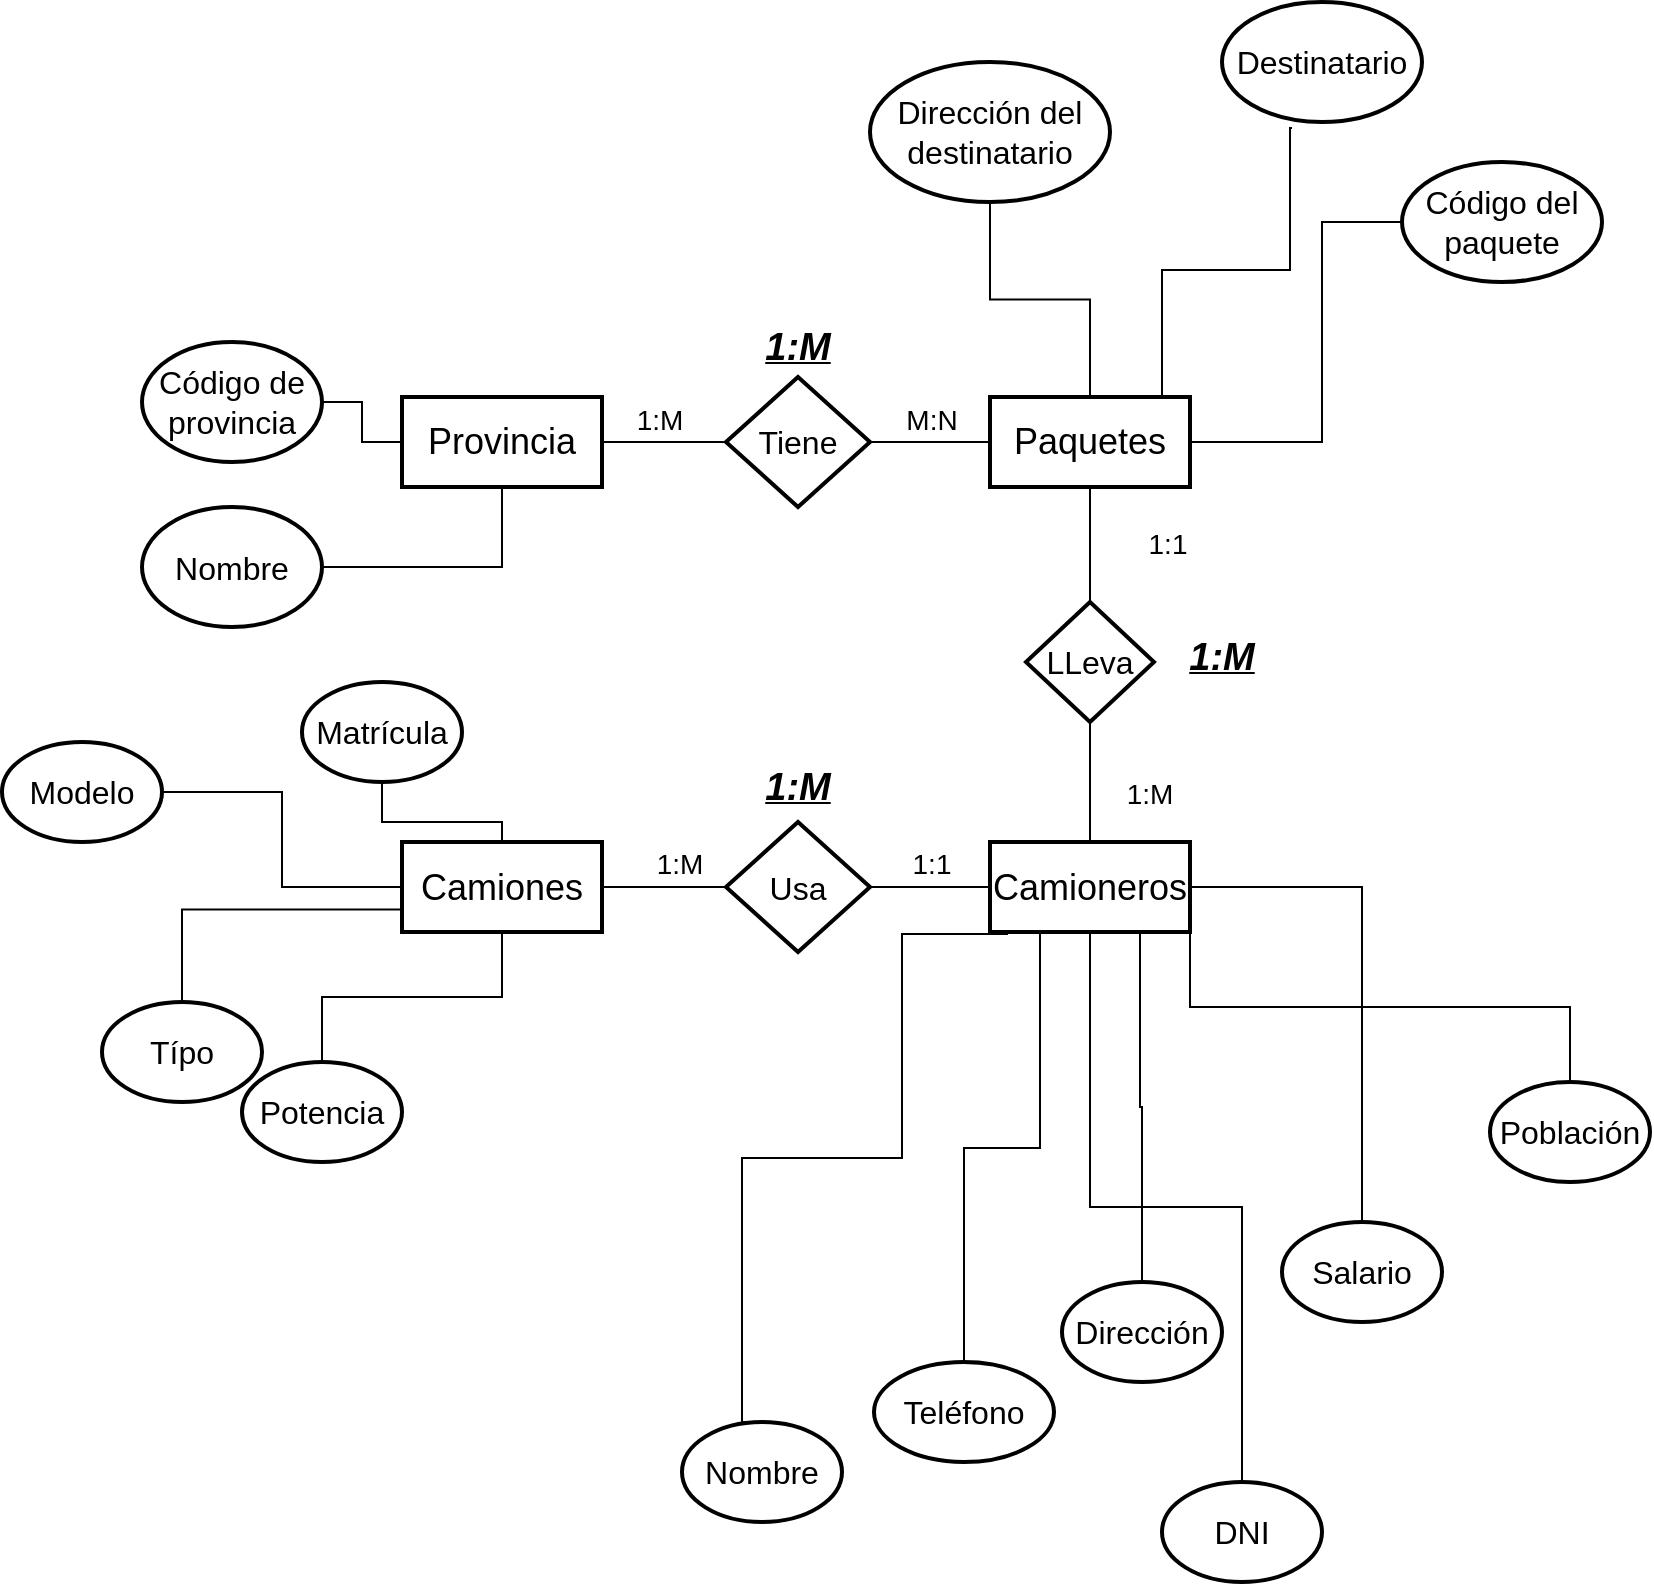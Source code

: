<mxfile version="15.5.9" type="github" pages="2">
  <diagram id="NV33rSX4w5AwB5hAbUp2" name="Page-1">
    <mxGraphModel dx="1691" dy="855" grid="1" gridSize="10" guides="1" tooltips="1" connect="1" arrows="1" fold="1" page="1" pageScale="1" pageWidth="827" pageHeight="1169" math="0" shadow="0">
      <root>
        <mxCell id="0" />
        <mxCell id="1" parent="0" />
        <mxCell id="4YwDPGDmtvdBvPmNs5R9-18" value="Camioneros" style="rounded=0;whiteSpace=wrap;html=1;fontSize=18;strokeWidth=2;" vertex="1" parent="1">
          <mxGeometry x="334" y="440" width="100" height="45" as="geometry" />
        </mxCell>
        <mxCell id="4YwDPGDmtvdBvPmNs5R9-27" value="" style="edgeStyle=orthogonalEdgeStyle;rounded=0;orthogonalLoop=1;jettySize=auto;html=1;fontSize=16;endArrow=none;endFill=0;" edge="1" parent="1" source="4YwDPGDmtvdBvPmNs5R9-19" target="4YwDPGDmtvdBvPmNs5R9-18">
          <mxGeometry relative="1" as="geometry" />
        </mxCell>
        <mxCell id="4YwDPGDmtvdBvPmNs5R9-19" value="DNI" style="ellipse;whiteSpace=wrap;html=1;fontSize=16;strokeWidth=2;" vertex="1" parent="1">
          <mxGeometry x="420" y="760" width="80" height="50" as="geometry" />
        </mxCell>
        <mxCell id="4YwDPGDmtvdBvPmNs5R9-28" value="" style="edgeStyle=orthogonalEdgeStyle;rounded=0;orthogonalLoop=1;jettySize=auto;html=1;fontSize=16;endArrow=none;endFill=0;entryX=0.09;entryY=1.022;entryDx=0;entryDy=0;entryPerimeter=0;exitX=0.5;exitY=0;exitDx=0;exitDy=0;" edge="1" parent="1" source="4YwDPGDmtvdBvPmNs5R9-20" target="4YwDPGDmtvdBvPmNs5R9-18">
          <mxGeometry relative="1" as="geometry">
            <mxPoint x="230" y="710" as="sourcePoint" />
            <mxPoint x="260" y="603" as="targetPoint" />
            <Array as="points">
              <mxPoint x="210" y="598" />
              <mxPoint x="290" y="598" />
              <mxPoint x="290" y="486" />
            </Array>
          </mxGeometry>
        </mxCell>
        <mxCell id="4YwDPGDmtvdBvPmNs5R9-20" value="Nombre" style="ellipse;whiteSpace=wrap;html=1;fontSize=16;strokeWidth=2;" vertex="1" parent="1">
          <mxGeometry x="180" y="730" width="80" height="50" as="geometry" />
        </mxCell>
        <mxCell id="4YwDPGDmtvdBvPmNs5R9-26" value="" style="edgeStyle=orthogonalEdgeStyle;rounded=0;orthogonalLoop=1;jettySize=auto;html=1;fontSize=16;endArrow=none;endFill=0;entryX=0.25;entryY=1;entryDx=0;entryDy=0;" edge="1" parent="1" source="4YwDPGDmtvdBvPmNs5R9-21" target="4YwDPGDmtvdBvPmNs5R9-18">
          <mxGeometry relative="1" as="geometry">
            <Array as="points">
              <mxPoint x="321" y="593" />
              <mxPoint x="359" y="593" />
            </Array>
          </mxGeometry>
        </mxCell>
        <mxCell id="4YwDPGDmtvdBvPmNs5R9-21" value="Teléfono" style="ellipse;whiteSpace=wrap;html=1;fontSize=16;strokeWidth=2;" vertex="1" parent="1">
          <mxGeometry x="276" y="700" width="90" height="50" as="geometry" />
        </mxCell>
        <mxCell id="4YwDPGDmtvdBvPmNs5R9-25" value="" style="edgeStyle=orthogonalEdgeStyle;rounded=0;orthogonalLoop=1;jettySize=auto;html=1;fontSize=16;endArrow=none;endFill=0;entryX=0.75;entryY=1;entryDx=0;entryDy=0;" edge="1" parent="1" source="4YwDPGDmtvdBvPmNs5R9-22" target="4YwDPGDmtvdBvPmNs5R9-18">
          <mxGeometry relative="1" as="geometry" />
        </mxCell>
        <mxCell id="4YwDPGDmtvdBvPmNs5R9-22" value="Dirección&lt;span style=&quot;color: rgba(0 , 0 , 0 , 0) ; font-family: monospace ; font-size: 0px&quot;&gt;%3CmxGraphModel%3E%3Croot%3E%3CmxCell%20id%3D%220%22%2F%3E%3CmxCell%20id%3D%221%22%20parent%3D%220%22%2F%3E%3CmxCell%20id%3D%222%22%20value%3D%22Nombre%22%20style%3D%22ellipse%3BwhiteSpace%3Dwrap%3Bhtml%3D1%3BfontSize%3D16%3BstrokeWidth%3D2%3B%22%20vertex%3D%221%22%20parent%3D%221%22%3E%3CmxGeometry%20x%3D%22360%22%20y%3D%22350%22%20width%3D%2280%22%20height%3D%2250%22%20as%3D%22geometry%22%2F%3E%3C%2FmxCell%3E%3C%2Froot%3E%3C%2FmxGraphModel%3E&lt;/span&gt;" style="ellipse;whiteSpace=wrap;html=1;fontSize=16;strokeWidth=2;" vertex="1" parent="1">
          <mxGeometry x="370" y="660" width="80" height="50" as="geometry" />
        </mxCell>
        <mxCell id="4YwDPGDmtvdBvPmNs5R9-29" value="" style="edgeStyle=orthogonalEdgeStyle;rounded=0;orthogonalLoop=1;jettySize=auto;html=1;fontSize=16;endArrow=none;endFill=0;exitX=0.5;exitY=0;exitDx=0;exitDy=0;entryX=1;entryY=0.5;entryDx=0;entryDy=0;" edge="1" parent="1" source="4YwDPGDmtvdBvPmNs5R9-23" target="4YwDPGDmtvdBvPmNs5R9-18">
          <mxGeometry relative="1" as="geometry">
            <mxPoint x="454" y="480" as="targetPoint" />
          </mxGeometry>
        </mxCell>
        <mxCell id="4YwDPGDmtvdBvPmNs5R9-23" value="Salario" style="ellipse;whiteSpace=wrap;html=1;fontSize=16;strokeWidth=2;" vertex="1" parent="1">
          <mxGeometry x="480" y="630" width="80" height="50" as="geometry" />
        </mxCell>
        <mxCell id="4YwDPGDmtvdBvPmNs5R9-31" value="" style="edgeStyle=orthogonalEdgeStyle;rounded=0;orthogonalLoop=1;jettySize=auto;html=1;fontSize=16;endArrow=none;endFill=0;exitX=0.5;exitY=0;exitDx=0;exitDy=0;entryX=1;entryY=1;entryDx=0;entryDy=0;" edge="1" parent="1" source="4YwDPGDmtvdBvPmNs5R9-24" target="4YwDPGDmtvdBvPmNs5R9-18">
          <mxGeometry relative="1" as="geometry" />
        </mxCell>
        <mxCell id="4YwDPGDmtvdBvPmNs5R9-24" value="Población" style="ellipse;whiteSpace=wrap;html=1;fontSize=16;strokeWidth=2;" vertex="1" parent="1">
          <mxGeometry x="584" y="560" width="80" height="50" as="geometry" />
        </mxCell>
        <mxCell id="4YwDPGDmtvdBvPmNs5R9-32" value="Paquetes" style="rounded=0;whiteSpace=wrap;html=1;fontSize=18;strokeWidth=2;" vertex="1" parent="1">
          <mxGeometry x="334" y="217.5" width="100" height="45" as="geometry" />
        </mxCell>
        <mxCell id="4YwDPGDmtvdBvPmNs5R9-35" value="Provincia" style="rounded=0;whiteSpace=wrap;html=1;fontSize=18;strokeWidth=2;" vertex="1" parent="1">
          <mxGeometry x="40" y="217.5" width="100" height="45" as="geometry" />
        </mxCell>
        <mxCell id="4YwDPGDmtvdBvPmNs5R9-48" value="" style="edgeStyle=orthogonalEdgeStyle;rounded=0;orthogonalLoop=1;jettySize=auto;html=1;fontSize=16;endArrow=none;endFill=0;" edge="1" parent="1" source="4YwDPGDmtvdBvPmNs5R9-37" target="4YwDPGDmtvdBvPmNs5R9-35">
          <mxGeometry relative="1" as="geometry" />
        </mxCell>
        <mxCell id="4YwDPGDmtvdBvPmNs5R9-49" value="" style="edgeStyle=orthogonalEdgeStyle;rounded=0;orthogonalLoop=1;jettySize=auto;html=1;fontSize=16;endArrow=none;endFill=0;" edge="1" parent="1" source="4YwDPGDmtvdBvPmNs5R9-37" target="4YwDPGDmtvdBvPmNs5R9-32">
          <mxGeometry relative="1" as="geometry" />
        </mxCell>
        <mxCell id="4YwDPGDmtvdBvPmNs5R9-37" value="Tiene" style="rhombus;whiteSpace=wrap;html=1;fontSize=16;strokeWidth=2;" vertex="1" parent="1">
          <mxGeometry x="202" y="207.5" width="72" height="65" as="geometry" />
        </mxCell>
        <mxCell id="4YwDPGDmtvdBvPmNs5R9-46" value="" style="edgeStyle=orthogonalEdgeStyle;rounded=0;orthogonalLoop=1;jettySize=auto;html=1;fontSize=16;endArrow=none;endFill=0;" edge="1" parent="1" source="4YwDPGDmtvdBvPmNs5R9-38" target="4YwDPGDmtvdBvPmNs5R9-32">
          <mxGeometry relative="1" as="geometry" />
        </mxCell>
        <mxCell id="4YwDPGDmtvdBvPmNs5R9-47" value="" style="edgeStyle=orthogonalEdgeStyle;rounded=0;orthogonalLoop=1;jettySize=auto;html=1;fontSize=16;endArrow=none;endFill=0;" edge="1" parent="1" source="4YwDPGDmtvdBvPmNs5R9-38" target="4YwDPGDmtvdBvPmNs5R9-18">
          <mxGeometry relative="1" as="geometry" />
        </mxCell>
        <mxCell id="4YwDPGDmtvdBvPmNs5R9-38" value="LLeva" style="rhombus;whiteSpace=wrap;html=1;fontSize=16;strokeWidth=2;" vertex="1" parent="1">
          <mxGeometry x="352" y="320" width="64" height="60" as="geometry" />
        </mxCell>
        <mxCell id="4YwDPGDmtvdBvPmNs5R9-44" value="" style="edgeStyle=orthogonalEdgeStyle;rounded=0;orthogonalLoop=1;jettySize=auto;html=1;fontSize=16;endArrow=none;endFill=0;entryX=1;entryY=0.5;entryDx=0;entryDy=0;" edge="1" parent="1" source="4YwDPGDmtvdBvPmNs5R9-39" target="4YwDPGDmtvdBvPmNs5R9-32">
          <mxGeometry relative="1" as="geometry">
            <mxPoint x="400" y="210" as="targetPoint" />
            <Array as="points">
              <mxPoint x="500" y="130" />
              <mxPoint x="500" y="240" />
            </Array>
          </mxGeometry>
        </mxCell>
        <mxCell id="4YwDPGDmtvdBvPmNs5R9-39" value="Código del paquete" style="ellipse;whiteSpace=wrap;html=1;fontSize=16;strokeWidth=2;" vertex="1" parent="1">
          <mxGeometry x="540" y="100" width="100" height="60" as="geometry" />
        </mxCell>
        <mxCell id="4YwDPGDmtvdBvPmNs5R9-45" value="" style="edgeStyle=orthogonalEdgeStyle;rounded=0;orthogonalLoop=1;jettySize=auto;html=1;fontSize=16;endArrow=none;endFill=0;exitX=0.35;exitY=1.05;exitDx=0;exitDy=0;exitPerimeter=0;" edge="1" parent="1" source="4YwDPGDmtvdBvPmNs5R9-40" target="4YwDPGDmtvdBvPmNs5R9-32">
          <mxGeometry relative="1" as="geometry">
            <Array as="points">
              <mxPoint x="484" y="83" />
              <mxPoint x="484" y="154" />
              <mxPoint x="420" y="154" />
            </Array>
          </mxGeometry>
        </mxCell>
        <mxCell id="4YwDPGDmtvdBvPmNs5R9-40" value="Destinatario" style="ellipse;whiteSpace=wrap;html=1;fontSize=16;strokeWidth=2;" vertex="1" parent="1">
          <mxGeometry x="450" y="20" width="100" height="60" as="geometry" />
        </mxCell>
        <mxCell id="4YwDPGDmtvdBvPmNs5R9-42" value="" style="edgeStyle=orthogonalEdgeStyle;rounded=0;orthogonalLoop=1;jettySize=auto;html=1;fontSize=16;endArrow=none;endFill=0;exitX=0.5;exitY=1;exitDx=0;exitDy=0;" edge="1" parent="1" source="4YwDPGDmtvdBvPmNs5R9-41" target="4YwDPGDmtvdBvPmNs5R9-32">
          <mxGeometry relative="1" as="geometry" />
        </mxCell>
        <mxCell id="4YwDPGDmtvdBvPmNs5R9-41" value="Dirección del destinatario" style="ellipse;whiteSpace=wrap;html=1;fontSize=16;strokeWidth=2;" vertex="1" parent="1">
          <mxGeometry x="274" y="50" width="120" height="70" as="geometry" />
        </mxCell>
        <mxCell id="4YwDPGDmtvdBvPmNs5R9-50" value="1:M" style="text;html=1;strokeColor=none;fillColor=none;align=center;verticalAlign=middle;whiteSpace=wrap;rounded=0;fontSize=19;labelBackgroundColor=default;labelBorderColor=none;fontStyle=7" vertex="1" parent="1">
          <mxGeometry x="208" y="177.5" width="60" height="30" as="geometry" />
        </mxCell>
        <mxCell id="4YwDPGDmtvdBvPmNs5R9-51" value="1:M" style="text;html=1;strokeColor=none;fillColor=none;align=center;verticalAlign=middle;whiteSpace=wrap;rounded=0;labelBackgroundColor=none;labelBorderColor=none;fontSize=14;" vertex="1" parent="1">
          <mxGeometry x="140" y="217.5" width="58" height="22.5" as="geometry" />
        </mxCell>
        <mxCell id="4YwDPGDmtvdBvPmNs5R9-54" value="M:N" style="text;html=1;strokeColor=none;fillColor=none;align=center;verticalAlign=middle;whiteSpace=wrap;rounded=0;labelBackgroundColor=none;labelBorderColor=none;fontSize=14;" vertex="1" parent="1">
          <mxGeometry x="276" y="217.5" width="58" height="22.5" as="geometry" />
        </mxCell>
        <mxCell id="4YwDPGDmtvdBvPmNs5R9-62" value="" style="edgeStyle=orthogonalEdgeStyle;rounded=0;orthogonalLoop=1;jettySize=auto;html=1;fontSize=14;endArrow=none;endFill=0;" edge="1" parent="1" source="4YwDPGDmtvdBvPmNs5R9-55" target="4YwDPGDmtvdBvPmNs5R9-61">
          <mxGeometry relative="1" as="geometry" />
        </mxCell>
        <mxCell id="4YwDPGDmtvdBvPmNs5R9-73" value="" style="edgeStyle=orthogonalEdgeStyle;rounded=0;orthogonalLoop=1;jettySize=auto;html=1;fontSize=14;endArrow=none;endFill=0;exitX=0;exitY=0.75;exitDx=0;exitDy=0;" edge="1" parent="1" source="4YwDPGDmtvdBvPmNs5R9-55" target="4YwDPGDmtvdBvPmNs5R9-59">
          <mxGeometry relative="1" as="geometry" />
        </mxCell>
        <mxCell id="4YwDPGDmtvdBvPmNs5R9-55" value="Camiones" style="rounded=0;whiteSpace=wrap;html=1;fontSize=18;strokeWidth=2;" vertex="1" parent="1">
          <mxGeometry x="40" y="440" width="100" height="45" as="geometry" />
        </mxCell>
        <mxCell id="4YwDPGDmtvdBvPmNs5R9-68" value="" style="edgeStyle=orthogonalEdgeStyle;rounded=0;orthogonalLoop=1;jettySize=auto;html=1;fontSize=14;endArrow=none;endFill=0;" edge="1" parent="1" source="4YwDPGDmtvdBvPmNs5R9-57" target="4YwDPGDmtvdBvPmNs5R9-55">
          <mxGeometry relative="1" as="geometry" />
        </mxCell>
        <mxCell id="4YwDPGDmtvdBvPmNs5R9-57" value="Matrícula" style="ellipse;whiteSpace=wrap;html=1;fontSize=16;strokeWidth=2;" vertex="1" parent="1">
          <mxGeometry x="-10" y="360" width="80" height="50" as="geometry" />
        </mxCell>
        <mxCell id="4YwDPGDmtvdBvPmNs5R9-69" value="" style="edgeStyle=orthogonalEdgeStyle;rounded=0;orthogonalLoop=1;jettySize=auto;html=1;fontSize=14;endArrow=none;endFill=0;" edge="1" parent="1" source="4YwDPGDmtvdBvPmNs5R9-58" target="4YwDPGDmtvdBvPmNs5R9-55">
          <mxGeometry relative="1" as="geometry" />
        </mxCell>
        <mxCell id="4YwDPGDmtvdBvPmNs5R9-58" value="Modelo" style="ellipse;whiteSpace=wrap;html=1;fontSize=16;strokeWidth=2;" vertex="1" parent="1">
          <mxGeometry x="-160" y="390" width="80" height="50" as="geometry" />
        </mxCell>
        <mxCell id="4YwDPGDmtvdBvPmNs5R9-59" value="Típo" style="ellipse;whiteSpace=wrap;html=1;fontSize=16;strokeWidth=2;" vertex="1" parent="1">
          <mxGeometry x="-110" y="520" width="80" height="50" as="geometry" />
        </mxCell>
        <mxCell id="4YwDPGDmtvdBvPmNs5R9-74" value="" style="edgeStyle=orthogonalEdgeStyle;rounded=0;orthogonalLoop=1;jettySize=auto;html=1;fontSize=14;endArrow=none;endFill=0;" edge="1" parent="1" source="4YwDPGDmtvdBvPmNs5R9-60" target="4YwDPGDmtvdBvPmNs5R9-55">
          <mxGeometry relative="1" as="geometry" />
        </mxCell>
        <mxCell id="4YwDPGDmtvdBvPmNs5R9-60" value="Potencia" style="ellipse;whiteSpace=wrap;html=1;fontSize=16;strokeWidth=2;" vertex="1" parent="1">
          <mxGeometry x="-40" y="550" width="80" height="50" as="geometry" />
        </mxCell>
        <mxCell id="4YwDPGDmtvdBvPmNs5R9-63" value="" style="edgeStyle=orthogonalEdgeStyle;rounded=0;orthogonalLoop=1;jettySize=auto;html=1;fontSize=14;endArrow=none;endFill=0;" edge="1" parent="1" source="4YwDPGDmtvdBvPmNs5R9-61" target="4YwDPGDmtvdBvPmNs5R9-18">
          <mxGeometry relative="1" as="geometry" />
        </mxCell>
        <mxCell id="4YwDPGDmtvdBvPmNs5R9-61" value="Usa" style="rhombus;whiteSpace=wrap;html=1;fontSize=16;strokeWidth=2;" vertex="1" parent="1">
          <mxGeometry x="202" y="430" width="72" height="65" as="geometry" />
        </mxCell>
        <mxCell id="4YwDPGDmtvdBvPmNs5R9-64" value="1:M" style="text;html=1;strokeColor=none;fillColor=none;align=center;verticalAlign=middle;whiteSpace=wrap;rounded=0;fontSize=19;labelBackgroundColor=default;labelBorderColor=none;fontStyle=7" vertex="1" parent="1">
          <mxGeometry x="208" y="397.5" width="60" height="30" as="geometry" />
        </mxCell>
        <mxCell id="4YwDPGDmtvdBvPmNs5R9-65" value="1:M" style="text;html=1;strokeColor=none;fillColor=none;align=center;verticalAlign=middle;whiteSpace=wrap;rounded=0;labelBackgroundColor=none;labelBorderColor=none;fontSize=14;" vertex="1" parent="1">
          <mxGeometry x="150" y="440" width="58" height="22.5" as="geometry" />
        </mxCell>
        <mxCell id="4YwDPGDmtvdBvPmNs5R9-66" value="1:1" style="text;html=1;strokeColor=none;fillColor=none;align=center;verticalAlign=middle;whiteSpace=wrap;rounded=0;labelBackgroundColor=none;labelBorderColor=none;fontSize=14;" vertex="1" parent="1">
          <mxGeometry x="276" y="440" width="58" height="22.5" as="geometry" />
        </mxCell>
        <mxCell id="4YwDPGDmtvdBvPmNs5R9-78" value="" style="edgeStyle=orthogonalEdgeStyle;rounded=0;orthogonalLoop=1;jettySize=auto;html=1;fontSize=14;endArrow=none;endFill=0;" edge="1" parent="1" source="4YwDPGDmtvdBvPmNs5R9-76" target="4YwDPGDmtvdBvPmNs5R9-35">
          <mxGeometry relative="1" as="geometry" />
        </mxCell>
        <mxCell id="4YwDPGDmtvdBvPmNs5R9-76" value="Código de provincia" style="ellipse;whiteSpace=wrap;html=1;fontSize=16;strokeWidth=2;" vertex="1" parent="1">
          <mxGeometry x="-90" y="190" width="90" height="60" as="geometry" />
        </mxCell>
        <mxCell id="4YwDPGDmtvdBvPmNs5R9-79" value="" style="edgeStyle=orthogonalEdgeStyle;rounded=0;orthogonalLoop=1;jettySize=auto;html=1;fontSize=14;endArrow=none;endFill=0;" edge="1" parent="1" source="4YwDPGDmtvdBvPmNs5R9-77" target="4YwDPGDmtvdBvPmNs5R9-35">
          <mxGeometry relative="1" as="geometry" />
        </mxCell>
        <mxCell id="4YwDPGDmtvdBvPmNs5R9-77" value="Nombre" style="ellipse;whiteSpace=wrap;html=1;fontSize=16;strokeWidth=2;" vertex="1" parent="1">
          <mxGeometry x="-90" y="272.5" width="90" height="60" as="geometry" />
        </mxCell>
        <mxCell id="4YwDPGDmtvdBvPmNs5R9-83" value="1:M" style="text;html=1;strokeColor=none;fillColor=none;align=center;verticalAlign=middle;whiteSpace=wrap;rounded=0;fontSize=19;labelBackgroundColor=default;labelBorderColor=none;fontStyle=7" vertex="1" parent="1">
          <mxGeometry x="420" y="332.5" width="60" height="30" as="geometry" />
        </mxCell>
        <mxCell id="4YwDPGDmtvdBvPmNs5R9-84" value="1:1" style="text;html=1;strokeColor=none;fillColor=none;align=center;verticalAlign=middle;whiteSpace=wrap;rounded=0;labelBackgroundColor=none;labelBorderColor=none;fontSize=14;" vertex="1" parent="1">
          <mxGeometry x="394" y="280" width="58" height="22.5" as="geometry" />
        </mxCell>
        <mxCell id="4YwDPGDmtvdBvPmNs5R9-85" value="1:M" style="text;html=1;strokeColor=none;fillColor=none;align=center;verticalAlign=middle;whiteSpace=wrap;rounded=0;labelBackgroundColor=none;labelBorderColor=none;fontSize=14;" vertex="1" parent="1">
          <mxGeometry x="385" y="405" width="58" height="22.5" as="geometry" />
        </mxCell>
      </root>
    </mxGraphModel>
  </diagram>
  <diagram id="jflX-hub84LA_hDM8YQc" name="Page-2">
    <mxGraphModel dx="1422" dy="737" grid="1" gridSize="10" guides="1" tooltips="1" connect="1" arrows="1" fold="1" page="1" pageScale="1" pageWidth="827" pageHeight="1169" math="0" shadow="0">
      <root>
        <mxCell id="bCsi8ZbHU-291vpE2bU2-0" />
        <mxCell id="bCsi8ZbHU-291vpE2bU2-1" parent="bCsi8ZbHU-291vpE2bU2-0" />
        <mxCell id="3p98WzkAYSwr8swRgg93-0" value="Profesores" style="rounded=0;whiteSpace=wrap;html=1;fontSize=18;strokeWidth=2;" vertex="1" parent="bCsi8ZbHU-291vpE2bU2-1">
          <mxGeometry x="430" y="240" width="100" height="45" as="geometry" />
        </mxCell>
        <mxCell id="HQ0saWg_fNR7PKeuzmwP-3" value="" style="edgeStyle=orthogonalEdgeStyle;rounded=0;orthogonalLoop=1;jettySize=auto;html=1;fontSize=14;endArrow=none;endFill=0;" edge="1" parent="bCsi8ZbHU-291vpE2bU2-1" source="PI2_lRhwCT7LCF9n1Lea-0" target="HQ0saWg_fNR7PKeuzmwP-2">
          <mxGeometry relative="1" as="geometry" />
        </mxCell>
        <mxCell id="HQ0saWg_fNR7PKeuzmwP-4" value="" style="edgeStyle=orthogonalEdgeStyle;rounded=0;orthogonalLoop=1;jettySize=auto;html=1;fontSize=14;endArrow=none;endFill=0;" edge="1" parent="bCsi8ZbHU-291vpE2bU2-1" source="PI2_lRhwCT7LCF9n1Lea-0" target="3p98WzkAYSwr8swRgg93-0">
          <mxGeometry relative="1" as="geometry" />
        </mxCell>
        <mxCell id="PI2_lRhwCT7LCF9n1Lea-0" value="LLeva" style="rhombus;whiteSpace=wrap;html=1;fontSize=16;strokeWidth=2;" vertex="1" parent="bCsi8ZbHU-291vpE2bU2-1">
          <mxGeometry x="290" y="232.5" width="64" height="60" as="geometry" />
        </mxCell>
        <mxCell id="HQ0saWg_fNR7PKeuzmwP-11" value="" style="edgeStyle=orthogonalEdgeStyle;rounded=0;orthogonalLoop=1;jettySize=auto;html=1;fontSize=14;endArrow=none;endFill=0;" edge="1" parent="bCsi8ZbHU-291vpE2bU2-1" source="HQ0saWg_fNR7PKeuzmwP-0" target="3p98WzkAYSwr8swRgg93-0">
          <mxGeometry relative="1" as="geometry" />
        </mxCell>
        <mxCell id="HQ0saWg_fNR7PKeuzmwP-0" value="Dirección" style="ellipse;whiteSpace=wrap;html=1;fontSize=16;strokeWidth=2;" vertex="1" parent="bCsi8ZbHU-291vpE2bU2-1">
          <mxGeometry x="580" y="360" width="80" height="50" as="geometry" />
        </mxCell>
        <mxCell id="HQ0saWg_fNR7PKeuzmwP-1" value="Alumno" style="rounded=0;whiteSpace=wrap;html=1;fontSize=18;strokeWidth=2;" vertex="1" parent="bCsi8ZbHU-291vpE2bU2-1">
          <mxGeometry x="290" y="400" width="100" height="45" as="geometry" />
        </mxCell>
        <mxCell id="HQ0saWg_fNR7PKeuzmwP-2" value="Módulo" style="rounded=0;whiteSpace=wrap;html=1;fontSize=18;strokeWidth=2;" vertex="1" parent="bCsi8ZbHU-291vpE2bU2-1">
          <mxGeometry x="110" y="240" width="100" height="45" as="geometry" />
        </mxCell>
        <mxCell id="HQ0saWg_fNR7PKeuzmwP-12" value="" style="edgeStyle=orthogonalEdgeStyle;rounded=0;orthogonalLoop=1;jettySize=auto;html=1;fontSize=14;endArrow=none;endFill=0;" edge="1" parent="bCsi8ZbHU-291vpE2bU2-1" source="HQ0saWg_fNR7PKeuzmwP-5" target="3p98WzkAYSwr8swRgg93-0">
          <mxGeometry relative="1" as="geometry" />
        </mxCell>
        <mxCell id="HQ0saWg_fNR7PKeuzmwP-5" value="Nombre" style="ellipse;whiteSpace=wrap;html=1;fontSize=16;strokeWidth=2;" vertex="1" parent="bCsi8ZbHU-291vpE2bU2-1">
          <mxGeometry x="570" y="237.5" width="80" height="50" as="geometry" />
        </mxCell>
        <mxCell id="HQ0saWg_fNR7PKeuzmwP-13" value="" style="edgeStyle=orthogonalEdgeStyle;rounded=0;orthogonalLoop=1;jettySize=auto;html=1;fontSize=14;endArrow=none;endFill=0;" edge="1" parent="bCsi8ZbHU-291vpE2bU2-1" source="HQ0saWg_fNR7PKeuzmwP-6" target="3p98WzkAYSwr8swRgg93-0">
          <mxGeometry relative="1" as="geometry" />
        </mxCell>
        <mxCell id="HQ0saWg_fNR7PKeuzmwP-6" value="DNI" style="ellipse;whiteSpace=wrap;html=1;fontSize=16;strokeWidth=2;" vertex="1" parent="bCsi8ZbHU-291vpE2bU2-1">
          <mxGeometry x="550" y="170" width="80" height="50" as="geometry" />
        </mxCell>
        <mxCell id="HQ0saWg_fNR7PKeuzmwP-10" value="" style="edgeStyle=orthogonalEdgeStyle;rounded=0;orthogonalLoop=1;jettySize=auto;html=1;fontSize=14;endArrow=none;endFill=0;" edge="1" parent="bCsi8ZbHU-291vpE2bU2-1" source="HQ0saWg_fNR7PKeuzmwP-7" target="HQ0saWg_fNR7PKeuzmwP-2">
          <mxGeometry relative="1" as="geometry" />
        </mxCell>
        <mxCell id="HQ0saWg_fNR7PKeuzmwP-7" value="Nombre" style="ellipse;whiteSpace=wrap;html=1;fontSize=16;strokeWidth=2;" vertex="1" parent="bCsi8ZbHU-291vpE2bU2-1">
          <mxGeometry x="10" y="270" width="80" height="50" as="geometry" />
        </mxCell>
        <mxCell id="HQ0saWg_fNR7PKeuzmwP-9" value="" style="edgeStyle=orthogonalEdgeStyle;rounded=0;orthogonalLoop=1;jettySize=auto;html=1;fontSize=14;endArrow=none;endFill=0;" edge="1" parent="bCsi8ZbHU-291vpE2bU2-1" source="HQ0saWg_fNR7PKeuzmwP-8" target="HQ0saWg_fNR7PKeuzmwP-2">
          <mxGeometry relative="1" as="geometry" />
        </mxCell>
        <mxCell id="HQ0saWg_fNR7PKeuzmwP-8" value="Código" style="ellipse;whiteSpace=wrap;html=1;fontSize=16;strokeWidth=2;" vertex="1" parent="bCsi8ZbHU-291vpE2bU2-1">
          <mxGeometry x="10" y="210" width="80" height="50" as="geometry" />
        </mxCell>
        <mxCell id="HQ0saWg_fNR7PKeuzmwP-16" value="" style="edgeStyle=orthogonalEdgeStyle;rounded=0;orthogonalLoop=1;jettySize=auto;html=1;fontSize=14;endArrow=none;endFill=0;" edge="1" parent="bCsi8ZbHU-291vpE2bU2-1" source="HQ0saWg_fNR7PKeuzmwP-14">
          <mxGeometry relative="1" as="geometry">
            <mxPoint x="510" y="280" as="targetPoint" />
          </mxGeometry>
        </mxCell>
        <mxCell id="HQ0saWg_fNR7PKeuzmwP-14" value="Teléfono" style="ellipse;whiteSpace=wrap;html=1;fontSize=16;strokeWidth=2;" vertex="1" parent="bCsi8ZbHU-291vpE2bU2-1">
          <mxGeometry x="570" y="310" width="80" height="50" as="geometry" />
        </mxCell>
        <mxCell id="2QIg_-xhw_aGhJz-gF21-0" value="1:M" style="text;html=1;strokeColor=none;fillColor=none;align=center;verticalAlign=middle;whiteSpace=wrap;rounded=0;fontSize=19;labelBackgroundColor=default;labelBorderColor=none;fontStyle=7" vertex="1" parent="bCsi8ZbHU-291vpE2bU2-1">
          <mxGeometry x="294" y="202.5" width="60" height="30" as="geometry" />
        </mxCell>
        <mxCell id="IIecYJCCSSdn9uHMp5eZ-0" value="1:M" style="text;html=1;strokeColor=none;fillColor=none;align=center;verticalAlign=middle;whiteSpace=wrap;rounded=0;labelBackgroundColor=none;labelBorderColor=none;fontSize=14;" vertex="1" parent="bCsi8ZbHU-291vpE2bU2-1">
          <mxGeometry x="230" y="237.5" width="58" height="22.5" as="geometry" />
        </mxCell>
        <mxCell id="IIecYJCCSSdn9uHMp5eZ-1" value="1:M" style="text;html=1;strokeColor=none;fillColor=none;align=center;verticalAlign=middle;whiteSpace=wrap;rounded=0;labelBackgroundColor=none;labelBorderColor=none;fontSize=14;" vertex="1" parent="bCsi8ZbHU-291vpE2bU2-1">
          <mxGeometry x="364" y="240" width="58" height="22.5" as="geometry" />
        </mxCell>
      </root>
    </mxGraphModel>
  </diagram>
</mxfile>
